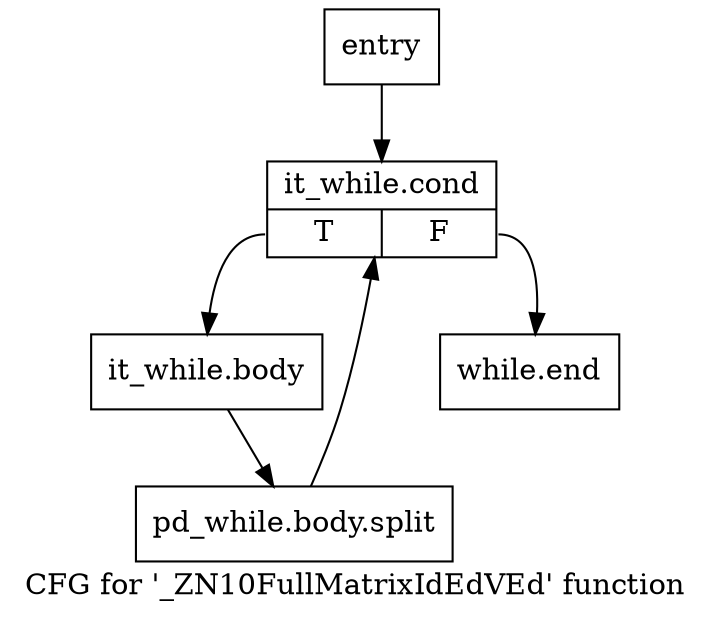 digraph "CFG for '_ZN10FullMatrixIdEdVEd' function" {
	label="CFG for '_ZN10FullMatrixIdEdVEd' function";

	Node0x4834e70 [shape=record,label="{entry}"];
	Node0x4834e70 -> Node0x4834ec0;
	Node0x4834ec0 [shape=record,label="{it_while.cond|{<s0>T|<s1>F}}"];
	Node0x4834ec0:s0 -> Node0x4834f10;
	Node0x4834ec0:s1 -> Node0x4834f60;
	Node0x4834f10 [shape=record,label="{it_while.body}"];
	Node0x4834f10 -> Node0xa8551b0;
	Node0xa8551b0 [shape=record,label="{pd_while.body.split}"];
	Node0xa8551b0 -> Node0x4834ec0;
	Node0x4834f60 [shape=record,label="{while.end}"];
}
